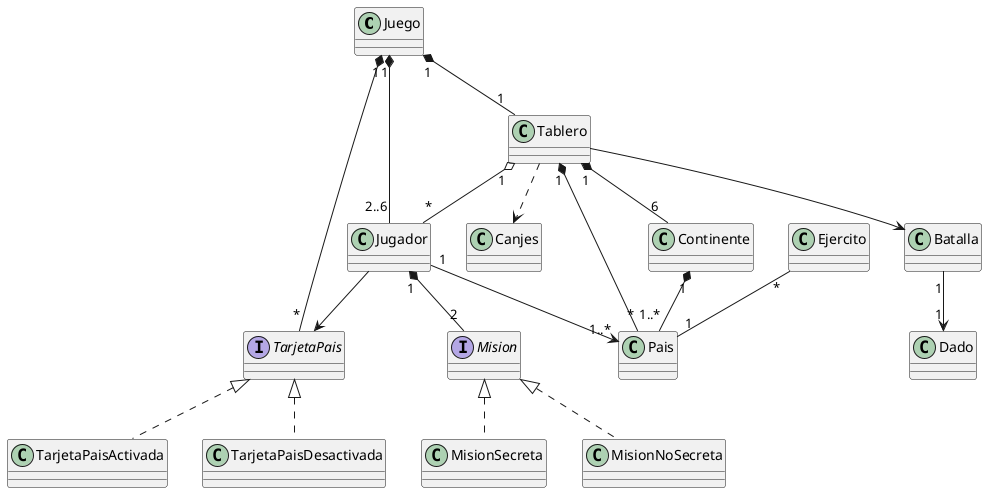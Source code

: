 @startuml
class Juego{
{method} 
}

interface TarjetaPais{
{field} 
{method} 
}

class TarjetaPaisActivada{
{field} 
{method} 
}

class TarjetaPaisDesactivada{
{field} 
{method} 
}

class Tablero{
{field} 
{method} 
}

class Jugador{
{field} 
{method} 
}

class Pais{
{field} 
{method} 
}

class Dado{
{field} 
{method} 
}

interface Mision{
{field} 
{method} 
}

class Batalla{
{field} 
{method} 
}

class Continente{
{field} 
{method} 
}

class MisionSecreta{
{field} 
{method} 
}

class MisionNoSecreta{
{field} 
{method} 
}

class Canjes{
{field} 
{method} 
}

class Ejercito{
{field} 
{method} 
}

Juego "1" *-- "2..6"Jugador
Juego "1" *-- "1"Tablero
Juego"1" *-- "*"TarjetaPais
Jugador"1" *-- "2"Mision
Jugador"1" --> "1..*"Pais
Ejercito"*" -- "1"Pais
Tablero"1" *-- "6"Continente
Tablero"1" *-- "*"Pais
Tablero --> Batalla
Batalla"1" --> "1"Dado
Jugador --> TarjetaPais
Continente"1" *-- "1..*"Pais 
Tablero ..> Canjes
Tablero"1" o-- "*"Jugador
Mision <|.. MisionSecreta
Mision <|.. MisionNoSecreta
TarjetaPais <|.. TarjetaPaisActivada
TarjetaPais <|.. TarjetaPaisDesactivada
@enduml